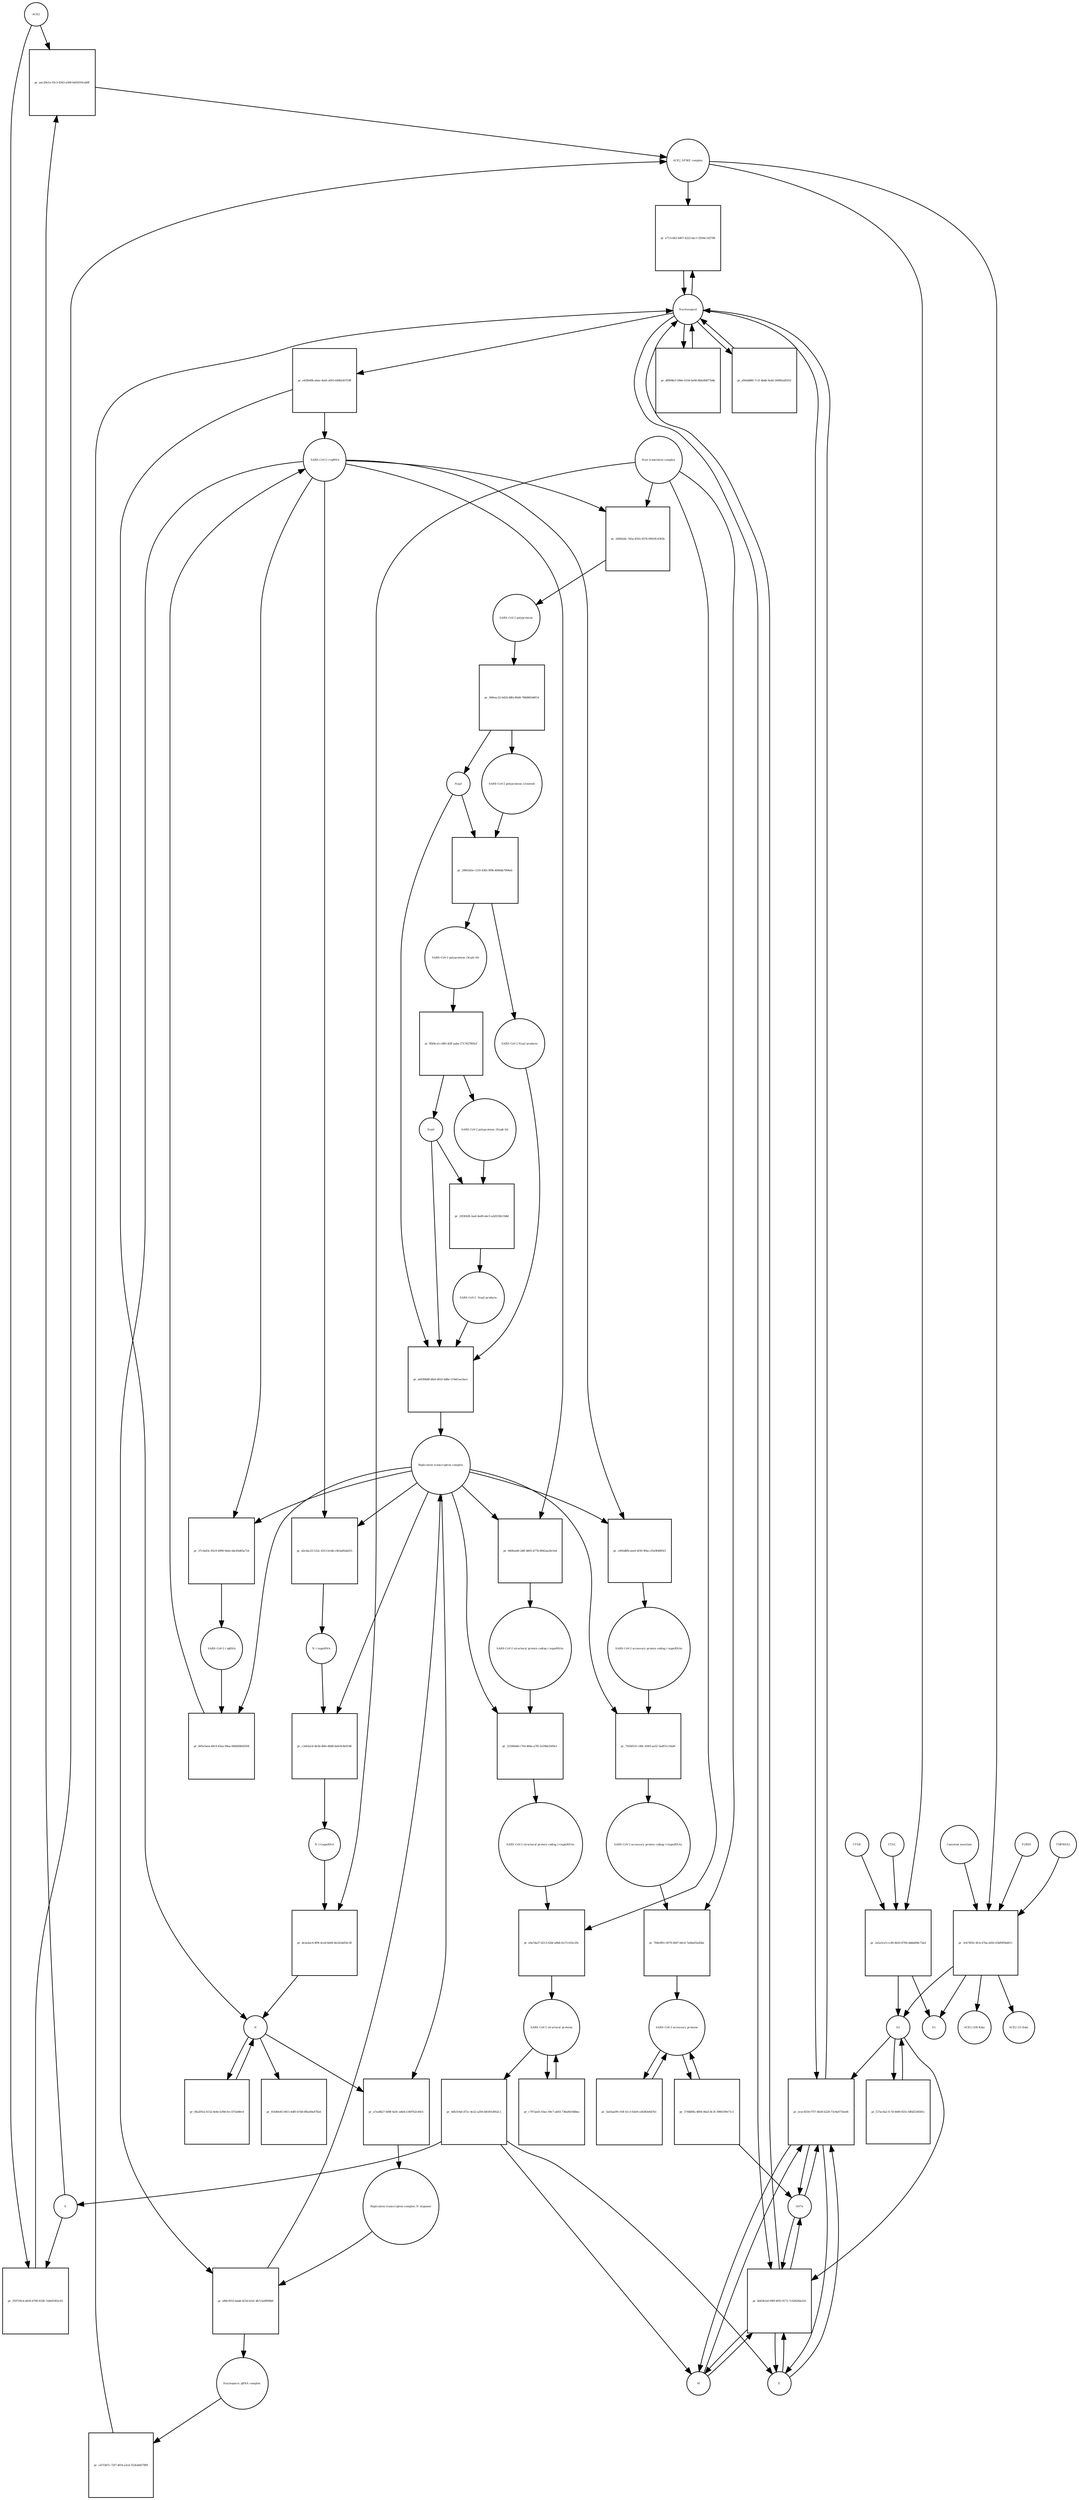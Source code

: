 strict digraph  {
ACE2 [annotation="", bipartite=0, cls=macromolecule, fontsize=4, label=ACE2, shape=circle];
"pr_aac20e1a-33c3-4343-a568-6a02010cab9f" [annotation="", bipartite=1, cls=process, fontsize=4, label="pr_aac20e1a-33c3-4343-a568-6a02010cab9f", shape=square];
"ACE2_SPIKE complex" [annotation="", bipartite=0, cls=complex, fontsize=4, label="ACE2_SPIKE complex", shape=circle];
S [annotation=urn_miriam_uniprot_P0DTC2, bipartite=0, cls="macromolecule multimer", fontsize=4, label=S, shape=circle];
Nucleocapsid [annotation="urn_miriam_obo.go_GO%3A0019013", bipartite=0, cls=complex, fontsize=4, label=Nucleocapsid, shape=circle];
"pr_a711c663-b407-4222-bec1-f2f44c1d3788" [annotation="", bipartite=1, cls=process, fontsize=4, label="pr_a711c663-b407-4222-bec1-f2f44c1d3788", shape=square];
"pr_2a5a5ce3-cc80-4b20-8784-ddddd94c73a4" [annotation="", bipartite=1, cls=process, fontsize=4, label="pr_2a5a5ce3-cc80-4b20-8784-ddddd94c73a4", shape=square];
S2 [annotation=urn_miriam_interpro_IPR002552, bipartite=0, cls=macromolecule, fontsize=4, label=S2, shape=circle];
CTSB [annotation="", bipartite=0, cls=macromolecule, fontsize=4, label=CTSB, shape=circle];
CTSL [annotation="", bipartite=0, cls=macromolecule, fontsize=4, label=CTSL, shape=circle];
S1 [annotation=urn_miriam_interpro_IPR002551, bipartite=0, cls=macromolecule, fontsize=4, label=S1, shape=circle];
"pr_359729cd-4459-4708-8338-7a8ef0302c63" [annotation="", bipartite=1, cls=process, fontsize=4, label="pr_359729cd-4459-4708-8338-7a8ef0302c63", shape=square];
"pr_4b43b1a6-f4f9-4f93-9173-7c0282fda102" [annotation="", bipartite=1, cls=process, fontsize=4, label="pr_4b43b1a6-f4f9-4f93-9173-7c0282fda102", shape=square];
E [annotation=urn_miriam_uniprot_P0DTC4, bipartite=0, cls=macromolecule, fontsize=4, label=E, shape=circle];
M [annotation=urn_miriam_uniprot_P0DTC5, bipartite=0, cls=macromolecule, fontsize=4, label=M, shape=circle];
Orf7a [annotation=urn_miriam_uniprot_P0DTC7, bipartite=0, cls=macromolecule, fontsize=4, label=Orf7a, shape=circle];
"pr_e42fb00b-a6ae-4eb5-a003-64062457f3ff" [annotation="", bipartite=1, cls=process, fontsize=4, label="pr_e42fb00b-a6ae-4eb5-a003-64062457f3ff", shape=square];
" SARS-CoV-2 (+)gRNA" [annotation=urn_miriam_refseq_NC_045512, bipartite=0, cls="nucleic acid feature", fontsize=4, label=" SARS-CoV-2 (+)gRNA", shape=circle];
N [annotation=urn_miriam_uniprot_P0DTC9, bipartite=0, cls="macromolecule multimer", fontsize=4, label=N, shape=circle];
"SARS-CoV-2 polyproteins" [annotation="", bipartite=0, cls=complex, fontsize=4, label="SARS-CoV-2 polyproteins", shape=circle];
"pr_569eac22-6d24-48fa-86d4-788d96546f14" [annotation="", bipartite=1, cls=process, fontsize=4, label="pr_569eac22-6d24-48fa-86d4-788d96546f14", shape=square];
"SARS-CoV-2 polyproteins (cleaved)" [annotation="", bipartite=0, cls=complex, fontsize=4, label="SARS-CoV-2 polyproteins (cleaved)", shape=circle];
Nsp3 [annotation=urn_miriam_ncbiprotein_YP_009725299, bipartite=0, cls=macromolecule, fontsize=4, label=Nsp3, shape=circle];
"pr_df809bcf-09de-4104-be98-8bfa90877b4b" [annotation="", bipartite=1, cls=process, fontsize=4, label="pr_df809bcf-09de-4104-be98-8bfa90877b4b", shape=square];
"pr_d564d880-7c1f-4bdb-9a44-249f82af0352" [annotation="", bipartite=1, cls=process, fontsize=4, label="pr_d564d880-7c1f-4bdb-9a44-249f82af0352", shape=square];
"SARS-CoV-2 structural proteins" [annotation="", bipartite=0, cls=complex, fontsize=4, label="SARS-CoV-2 structural proteins", shape=circle];
"pr_4db319af-d72c-4e22-a204-b816f1d952c2" [annotation="", bipartite=1, cls=process, fontsize=4, label="pr_4db319af-d72c-4e22-a204-b816f1d952c2", shape=square];
"pr_91b40e45-0415-4df0-b7dd-0fba49a4782d" [annotation="", bipartite=1, cls=process, fontsize=4, label="pr_91b40e45-0415-4df0-b7dd-0fba49a4782d", shape=square];
"SARS-CoV-2 accessory proteins" [annotation="", bipartite=0, cls=complex, fontsize=4, label="SARS-CoV-2 accessory proteins", shape=circle];
"pr_5a43aa99-c93f-41c3-83e9-cd4383e6d7b1" [annotation="", bipartite=1, cls=process, fontsize=4, label="pr_5a43aa99-c93f-41c3-83e9-cd4383e6d7b1", shape=square];
"pr_c707aed1-03ac-49c7-ab93-736a8419dbea" [annotation="", bipartite=1, cls=process, fontsize=4, label="pr_c707aed1-03ac-49c7-ab93-736a8419dbea", shape=square];
"pr_0fa2f41a-415a-4e4e-b39d-0cc1f7a0d0c4" [annotation="", bipartite=1, cls=process, fontsize=4, label="pr_0fa2f41a-415a-4e4e-b39d-0cc1f7a0d0c4", shape=square];
"SARS-CoV-2 accessory protein coding (-)sgmRNAs" [annotation="", bipartite=0, cls=complex, fontsize=4, label="SARS-CoV-2 accessory protein coding (-)sgmRNAs", shape=circle];
"pr_741b9331-c60c-4583-aa32-5adf31c10af6" [annotation="", bipartite=1, cls=process, fontsize=4, label="pr_741b9331-c60c-4583-aa32-5adf31c10af6", shape=square];
"SARS-CoV-2 accessory protein coding (+)sgmRNAs" [annotation="", bipartite=0, cls=complex, fontsize=4, label="SARS-CoV-2 accessory protein coding (+)sgmRNAs", shape=circle];
"Replication transcription complex" [annotation="", bipartite=0, cls=complex, fontsize=4, label="Replication transcription complex", shape=circle];
"SARS-CoV-2 structural protein coding (-)sgmRNAs" [annotation="", bipartite=0, cls=complex, fontsize=4, label="SARS-CoV-2 structural protein coding (-)sgmRNAs", shape=circle];
"pr_32168e8d-c7e4-46da-a7f0-1e59be1b95e1" [annotation="", bipartite=1, cls=process, fontsize=4, label="pr_32168e8d-c7e4-46da-a7f0-1e59be1b95e1", shape=square];
"SARS-CoV-2 structural protein coding (+)sgmRNAs" [annotation="", bipartite=0, cls=complex, fontsize=4, label="SARS-CoV-2 structural protein coding (+)sgmRNAs", shape=circle];
"N (-)sgmRNA" [annotation="", bipartite=0, cls="nucleic acid feature", fontsize=4, label="N (-)sgmRNA", shape=circle];
"pr_c2eb2ac6-de5b-4bfe-88db-befe9c8e0146" [annotation="", bipartite=1, cls=process, fontsize=4, label="pr_c2eb2ac6-de5b-4bfe-88db-befe9c8e0146", shape=square];
"N (+)sgmRNA" [annotation="", bipartite=0, cls="nucleic acid feature", fontsize=4, label="N (+)sgmRNA", shape=circle];
"pr_4e2a4ac4-4f9f-4ca8-bb94-8a542dd50c38" [annotation="", bipartite=1, cls=process, fontsize=4, label="pr_4e2a4ac4-4f9f-4ca8-bb94-8a542dd50c38", shape=square];
"Host translation complex" [annotation="urn_miriam_obo.go_GO%3A0070992", bipartite=0, cls=complex, fontsize=4, label="Host translation complex", shape=circle];
"pr_7b9e9f01-0079-49d7-b6c8-7ad4e65ed5be" [annotation="", bipartite=1, cls=process, fontsize=4, label="pr_7b9e9f01-0079-49d7-b6c8-7ad4e65ed5be", shape=square];
"pr_e9a7da37-8213-42bf-a8b8-b127c416c29c" [annotation="", bipartite=1, cls=process, fontsize=4, label="pr_e9a7da37-8213-42bf-a8b8-b127c416c29c", shape=square];
"Nucleoporin_gRNA complex " [annotation="urn_miriam_obo.go_GO%3A0019013", bipartite=0, cls=complex, fontsize=4, label="Nucleoporin_gRNA complex ", shape=circle];
"pr_cd73367c-72f7-4f54-a3cd-552b3d4578f9" [annotation="", bipartite=1, cls=process, fontsize=4, label="pr_cd73367c-72f7-4f54-a3cd-552b3d4578f9", shape=square];
"pr_3748d0fa-4804-46a5-8c3f-3906109e71c1" [annotation="", bipartite=1, cls=process, fontsize=4, label="pr_3748d0fa-4804-46a5-8c3f-3906109e71c1", shape=square];
"pr_3cb74f50-3fcb-47ba-a650-43bf995bd011" [annotation="", bipartite=1, cls=process, fontsize=4, label="pr_3cb74f50-3fcb-47ba-a650-43bf995bd011", shape=square];
FURIN [annotation="", bipartite=0, cls=macromolecule, fontsize=4, label=FURIN, shape=circle];
TMPRSS2 [annotation="", bipartite=0, cls=macromolecule, fontsize=4, label=TMPRSS2, shape=circle];
"Camostat mesylate" [annotation="urn_miriam_pubchem.compound_2536", bipartite=0, cls="simple chemical", fontsize=4, label="Camostat mesylate", shape=circle];
"ACE2 (100 Kda)" [annotation="", bipartite=0, cls=macromolecule, fontsize=4, label="ACE2 (100 Kda)", shape=circle];
"ACE2 (15 Kda)" [annotation="", bipartite=0, cls=macromolecule, fontsize=4, label="ACE2 (15 Kda)", shape=circle];
"pr_f27ac0a2-fc7d-4449-925c-fdfd2536581c" [annotation="", bipartite=1, cls=process, fontsize=4, label="pr_f27ac0a2-fc7d-4449-925c-fdfd2536581c", shape=square];
"pr_20663d3e-c210-4382-9f9b-4066da7904eb" [annotation="", bipartite=1, cls=process, fontsize=4, label="pr_20663d3e-c210-4382-9f9b-4066da7904eb", shape=square];
"SARS-CoV-2 Nsp3 products" [annotation="", bipartite=0, cls=complex, fontsize=4, label="SARS-CoV-2 Nsp3 products", shape=circle];
"SARS-CoV-2 polyproteins (Nsp5-16)" [annotation="", bipartite=0, cls=complex, fontsize=4, label="SARS-CoV-2 polyproteins (Nsp5-16)", shape=circle];
"pr_ffbf4ce5-c685-45ff-aabe-2717827805cf" [annotation="", bipartite=1, cls=process, fontsize=4, label="pr_ffbf4ce5-c685-45ff-aabe-2717827805cf", shape=square];
"SARS-CoV-2 polyproteins (Nsp6-16)" [annotation="", bipartite=0, cls=complex, fontsize=4, label="SARS-CoV-2 polyproteins (Nsp6-16)", shape=circle];
Nsp5 [annotation=urn_miriam_ncbiprotein_YP_009725301, bipartite=0, cls=macromolecule, fontsize=4, label=Nsp5, shape=circle];
"pr_22f2fd28-2aaf-4ed9-abc5-a2d333b11b8d" [annotation="", bipartite=1, cls=process, fontsize=4, label="pr_22f2fd28-2aaf-4ed9-abc5-a2d333b11b8d", shape=square];
"SARS-CoV-2  Nsp5 products" [annotation="", bipartite=0, cls=complex, fontsize=4, label="SARS-CoV-2  Nsp5 products", shape=circle];
"pr_206fd2dc-7d5a-4593-9376-9991ffc63f2b" [annotation="", bipartite=1, cls=process, fontsize=4, label="pr_206fd2dc-7d5a-4593-9376-9991ffc63f2b", shape=square];
"pr_ab030b88-dfa6-4632-bd8e-119efcae3ace" [annotation="", bipartite=1, cls=process, fontsize=4, label="pr_ab030b88-dfa6-4632-bd8e-119efcae3ace", shape=square];
"Replication transcription complex_N oligomer" [annotation="", bipartite=0, cls=complex, fontsize=4, label="Replication transcription complex_N oligomer", shape=circle];
"pr_e88c9552-bedd-4534-b1b1-4b7cb28909b0" [annotation="", bipartite=1, cls=process, fontsize=4, label="pr_e88c9552-bedd-4534-b1b1-4b7cb28909b0", shape=square];
"pr_37c0a83c-85c9-4990-9e6e-6dc83d65a724" [annotation="", bipartite=1, cls=process, fontsize=4, label="pr_37c0a83c-85c9-4990-9e6e-6dc83d65a724", shape=square];
" SARS-CoV-2 (-)gRNA" [annotation=urn_miriam_refseq_NC_045512, bipartite=0, cls="nucleic acid feature", fontsize=4, label=" SARS-CoV-2 (-)gRNA", shape=circle];
"pr_d2cdac25-532c-4313-b1db-c063a85da015" [annotation="", bipartite=1, cls=process, fontsize=4, label="pr_d2cdac25-532c-4313-b1db-c063a85da015", shape=square];
"pr_060feeb9-24ff-4805-b77b-8942aa2fe1b4" [annotation="", bipartite=1, cls=process, fontsize=4, label="pr_060feeb9-24ff-4805-b77b-8942aa2fe1b4", shape=square];
"pr_c905d8fb-aea9-4f20-9f4a-cf5e9f4895f3" [annotation="", bipartite=1, cls=process, fontsize=4, label="pr_c905d8fb-aea9-4f20-9f4a-cf5e9f4895f3", shape=square];
"pr_485e3aee-40c9-45aa-99aa-668d28b92958" [annotation="", bipartite=1, cls=process, fontsize=4, label="pr_485e3aee-40c9-45aa-99aa-668d28b92958", shape=square];
"pr_a7ea8b27-b08f-4a9c-a8e8-e3497b2c4451" [annotation="", bipartite=1, cls=process, fontsize=4, label="pr_a7ea8b27-b08f-4a9c-a8e8-e3497b2c4451", shape=square];
"pr_ecec4550-f757-4b58-b228-73c8a071bed4" [annotation="", bipartite=1, cls=process, fontsize=4, label="pr_ecec4550-f757-4b58-b228-73c8a071bed4", shape=square];
ACE2 -> "pr_aac20e1a-33c3-4343-a568-6a02010cab9f"  [annotation="", interaction_type=consumption];
ACE2 -> "pr_359729cd-4459-4708-8338-7a8ef0302c63"  [annotation="", interaction_type=consumption];
"pr_aac20e1a-33c3-4343-a568-6a02010cab9f" -> "ACE2_SPIKE complex"  [annotation="", interaction_type=production];
"ACE2_SPIKE complex" -> "pr_a711c663-b407-4222-bec1-f2f44c1d3788"  [annotation="urn_miriam_pubmed_32142651|urn_miriam_pubmed_32094589|urn_miriam_taxonomy_2697049", interaction_type=stimulation];
"ACE2_SPIKE complex" -> "pr_2a5a5ce3-cc80-4b20-8784-ddddd94c73a4"  [annotation="", interaction_type=consumption];
"ACE2_SPIKE complex" -> "pr_3cb74f50-3fcb-47ba-a650-43bf995bd011"  [annotation="", interaction_type=consumption];
S -> "pr_aac20e1a-33c3-4343-a568-6a02010cab9f"  [annotation="", interaction_type=consumption];
S -> "pr_359729cd-4459-4708-8338-7a8ef0302c63"  [annotation="", interaction_type=consumption];
Nucleocapsid -> "pr_a711c663-b407-4222-bec1-f2f44c1d3788"  [annotation="", interaction_type=consumption];
Nucleocapsid -> "pr_4b43b1a6-f4f9-4f93-9173-7c0282fda102"  [annotation="", interaction_type=consumption];
Nucleocapsid -> "pr_e42fb00b-a6ae-4eb5-a003-64062457f3ff"  [annotation="", interaction_type=consumption];
Nucleocapsid -> "pr_df809bcf-09de-4104-be98-8bfa90877b4b"  [annotation="", interaction_type=consumption];
Nucleocapsid -> "pr_d564d880-7c1f-4bdb-9a44-249f82af0352"  [annotation="", interaction_type=consumption];
Nucleocapsid -> "pr_ecec4550-f757-4b58-b228-73c8a071bed4"  [annotation="", interaction_type=consumption];
"pr_a711c663-b407-4222-bec1-f2f44c1d3788" -> Nucleocapsid  [annotation="", interaction_type=production];
"pr_2a5a5ce3-cc80-4b20-8784-ddddd94c73a4" -> S2  [annotation="", interaction_type=production];
"pr_2a5a5ce3-cc80-4b20-8784-ddddd94c73a4" -> S1  [annotation="", interaction_type=production];
S2 -> "pr_4b43b1a6-f4f9-4f93-9173-7c0282fda102"  [annotation="urn_miriam_pubmed_32142651|urn_miriam_pubmed_32094589|urn_miriam_pubmed_32047258|urn_miriam_taxonomy_2697049", interaction_type=stimulation];
S2 -> "pr_f27ac0a2-fc7d-4449-925c-fdfd2536581c"  [annotation="", interaction_type=consumption];
S2 -> "pr_ecec4550-f757-4b58-b228-73c8a071bed4"  [annotation="urn_miriam_pubmed_32142651|urn_miriam_pubmed_32047258|urn_miriam_taxonomy_2697049", interaction_type=stimulation];
CTSB -> "pr_2a5a5ce3-cc80-4b20-8784-ddddd94c73a4"  [annotation="urn_miriam_pubmed_32142651|urn_miriam_taxonomy_2697049", interaction_type=catalysis];
CTSL -> "pr_2a5a5ce3-cc80-4b20-8784-ddddd94c73a4"  [annotation="urn_miriam_pubmed_32142651|urn_miriam_taxonomy_2697049", interaction_type=catalysis];
"pr_359729cd-4459-4708-8338-7a8ef0302c63" -> "ACE2_SPIKE complex"  [annotation="", interaction_type=production];
"pr_4b43b1a6-f4f9-4f93-9173-7c0282fda102" -> Nucleocapsid  [annotation="", interaction_type=production];
"pr_4b43b1a6-f4f9-4f93-9173-7c0282fda102" -> E  [annotation="", interaction_type=production];
"pr_4b43b1a6-f4f9-4f93-9173-7c0282fda102" -> M  [annotation="", interaction_type=production];
"pr_4b43b1a6-f4f9-4f93-9173-7c0282fda102" -> Orf7a  [annotation="", interaction_type=production];
E -> "pr_4b43b1a6-f4f9-4f93-9173-7c0282fda102"  [annotation="", interaction_type=consumption];
E -> "pr_ecec4550-f757-4b58-b228-73c8a071bed4"  [annotation="", interaction_type=consumption];
M -> "pr_4b43b1a6-f4f9-4f93-9173-7c0282fda102"  [annotation="", interaction_type=consumption];
M -> "pr_ecec4550-f757-4b58-b228-73c8a071bed4"  [annotation="", interaction_type=consumption];
Orf7a -> "pr_4b43b1a6-f4f9-4f93-9173-7c0282fda102"  [annotation="", interaction_type=consumption];
Orf7a -> "pr_ecec4550-f757-4b58-b228-73c8a071bed4"  [annotation="", interaction_type=consumption];
"pr_e42fb00b-a6ae-4eb5-a003-64062457f3ff" -> " SARS-CoV-2 (+)gRNA"  [annotation="", interaction_type=production];
"pr_e42fb00b-a6ae-4eb5-a003-64062457f3ff" -> N  [annotation="", interaction_type=production];
" SARS-CoV-2 (+)gRNA" -> "pr_206fd2dc-7d5a-4593-9376-9991ffc63f2b"  [annotation="", interaction_type=consumption];
" SARS-CoV-2 (+)gRNA" -> "pr_e88c9552-bedd-4534-b1b1-4b7cb28909b0"  [annotation="", interaction_type=consumption];
" SARS-CoV-2 (+)gRNA" -> "pr_37c0a83c-85c9-4990-9e6e-6dc83d65a724"  [annotation="", interaction_type=consumption];
" SARS-CoV-2 (+)gRNA" -> "pr_d2cdac25-532c-4313-b1db-c063a85da015"  [annotation="", interaction_type=consumption];
" SARS-CoV-2 (+)gRNA" -> "pr_060feeb9-24ff-4805-b77b-8942aa2fe1b4"  [annotation="", interaction_type=consumption];
" SARS-CoV-2 (+)gRNA" -> "pr_c905d8fb-aea9-4f20-9f4a-cf5e9f4895f3"  [annotation="", interaction_type=consumption];
N -> "pr_91b40e45-0415-4df0-b7dd-0fba49a4782d"  [annotation="", interaction_type=consumption];
N -> "pr_0fa2f41a-415a-4e4e-b39d-0cc1f7a0d0c4"  [annotation="", interaction_type=consumption];
N -> "pr_a7ea8b27-b08f-4a9c-a8e8-e3497b2c4451"  [annotation="", interaction_type=consumption];
"SARS-CoV-2 polyproteins" -> "pr_569eac22-6d24-48fa-86d4-788d96546f14"  [annotation=urn_miriam_pubmed_31226023, interaction_type=catalysis];
"pr_569eac22-6d24-48fa-86d4-788d96546f14" -> "SARS-CoV-2 polyproteins (cleaved)"  [annotation="", interaction_type=production];
"pr_569eac22-6d24-48fa-86d4-788d96546f14" -> Nsp3  [annotation="", interaction_type=production];
"SARS-CoV-2 polyproteins (cleaved)" -> "pr_20663d3e-c210-4382-9f9b-4066da7904eb"  [annotation="", interaction_type=consumption];
Nsp3 -> "pr_20663d3e-c210-4382-9f9b-4066da7904eb"  [annotation="", interaction_type=catalysis];
Nsp3 -> "pr_ab030b88-dfa6-4632-bd8e-119efcae3ace"  [annotation="", interaction_type=consumption];
"pr_df809bcf-09de-4104-be98-8bfa90877b4b" -> Nucleocapsid  [annotation="", interaction_type=production];
"pr_d564d880-7c1f-4bdb-9a44-249f82af0352" -> Nucleocapsid  [annotation="", interaction_type=production];
"SARS-CoV-2 structural proteins" -> "pr_4db319af-d72c-4e22-a204-b816f1d952c2"  [annotation="", interaction_type=consumption];
"SARS-CoV-2 structural proteins" -> "pr_c707aed1-03ac-49c7-ab93-736a8419dbea"  [annotation="", interaction_type=consumption];
"pr_4db319af-d72c-4e22-a204-b816f1d952c2" -> M  [annotation="", interaction_type=production];
"pr_4db319af-d72c-4e22-a204-b816f1d952c2" -> E  [annotation="", interaction_type=production];
"pr_4db319af-d72c-4e22-a204-b816f1d952c2" -> S  [annotation="", interaction_type=production];
"SARS-CoV-2 accessory proteins" -> "pr_5a43aa99-c93f-41c3-83e9-cd4383e6d7b1"  [annotation="", interaction_type=consumption];
"SARS-CoV-2 accessory proteins" -> "pr_3748d0fa-4804-46a5-8c3f-3906109e71c1"  [annotation="", interaction_type=consumption];
"pr_5a43aa99-c93f-41c3-83e9-cd4383e6d7b1" -> "SARS-CoV-2 accessory proteins"  [annotation="", interaction_type=production];
"pr_c707aed1-03ac-49c7-ab93-736a8419dbea" -> "SARS-CoV-2 structural proteins"  [annotation="", interaction_type=production];
"pr_0fa2f41a-415a-4e4e-b39d-0cc1f7a0d0c4" -> N  [annotation="", interaction_type=production];
"SARS-CoV-2 accessory protein coding (-)sgmRNAs" -> "pr_741b9331-c60c-4583-aa32-5adf31c10af6"  [annotation="", interaction_type=consumption];
"pr_741b9331-c60c-4583-aa32-5adf31c10af6" -> "SARS-CoV-2 accessory protein coding (+)sgmRNAs"  [annotation="", interaction_type=production];
"SARS-CoV-2 accessory protein coding (+)sgmRNAs" -> "pr_7b9e9f01-0079-49d7-b6c8-7ad4e65ed5be"  [annotation="", interaction_type=consumption];
"Replication transcription complex" -> "pr_741b9331-c60c-4583-aa32-5adf31c10af6"  [annotation=urn_miriam_pubmed_31226023, interaction_type="necessary stimulation"];
"Replication transcription complex" -> "pr_32168e8d-c7e4-46da-a7f0-1e59be1b95e1"  [annotation=urn_miriam_pubmed_31226023, interaction_type="necessary stimulation"];
"Replication transcription complex" -> "pr_c2eb2ac6-de5b-4bfe-88db-befe9c8e0146"  [annotation=urn_miriam_pubmed_31226023, interaction_type="necessary stimulation"];
"Replication transcription complex" -> "pr_37c0a83c-85c9-4990-9e6e-6dc83d65a724"  [annotation=urn_miriam_pubmed_31226023, interaction_type="necessary stimulation"];
"Replication transcription complex" -> "pr_d2cdac25-532c-4313-b1db-c063a85da015"  [annotation=urn_miriam_pubmed_31226023, interaction_type="necessary stimulation"];
"Replication transcription complex" -> "pr_060feeb9-24ff-4805-b77b-8942aa2fe1b4"  [annotation=urn_miriam_pubmed_31226023, interaction_type="necessary stimulation"];
"Replication transcription complex" -> "pr_c905d8fb-aea9-4f20-9f4a-cf5e9f4895f3"  [annotation=urn_miriam_pubmed_31226023, interaction_type="necessary stimulation"];
"Replication transcription complex" -> "pr_485e3aee-40c9-45aa-99aa-668d28b92958"  [annotation=urn_miriam_pubmed_31226023, interaction_type="necessary stimulation"];
"Replication transcription complex" -> "pr_a7ea8b27-b08f-4a9c-a8e8-e3497b2c4451"  [annotation="", interaction_type=consumption];
"SARS-CoV-2 structural protein coding (-)sgmRNAs" -> "pr_32168e8d-c7e4-46da-a7f0-1e59be1b95e1"  [annotation="", interaction_type=consumption];
"pr_32168e8d-c7e4-46da-a7f0-1e59be1b95e1" -> "SARS-CoV-2 structural protein coding (+)sgmRNAs"  [annotation="", interaction_type=production];
"SARS-CoV-2 structural protein coding (+)sgmRNAs" -> "pr_e9a7da37-8213-42bf-a8b8-b127c416c29c"  [annotation="", interaction_type=consumption];
"N (-)sgmRNA" -> "pr_c2eb2ac6-de5b-4bfe-88db-befe9c8e0146"  [annotation="", interaction_type=consumption];
"pr_c2eb2ac6-de5b-4bfe-88db-befe9c8e0146" -> "N (+)sgmRNA"  [annotation="", interaction_type=production];
"N (+)sgmRNA" -> "pr_4e2a4ac4-4f9f-4ca8-bb94-8a542dd50c38"  [annotation="", interaction_type=consumption];
"pr_4e2a4ac4-4f9f-4ca8-bb94-8a542dd50c38" -> N  [annotation="", interaction_type=production];
"Host translation complex" -> "pr_4e2a4ac4-4f9f-4ca8-bb94-8a542dd50c38"  [annotation="", interaction_type="necessary stimulation"];
"Host translation complex" -> "pr_7b9e9f01-0079-49d7-b6c8-7ad4e65ed5be"  [annotation=urn_miriam_pubmed_31226023, interaction_type="necessary stimulation"];
"Host translation complex" -> "pr_e9a7da37-8213-42bf-a8b8-b127c416c29c"  [annotation=urn_miriam_pubmed_31226023, interaction_type="necessary stimulation"];
"Host translation complex" -> "pr_206fd2dc-7d5a-4593-9376-9991ffc63f2b"  [annotation="", interaction_type="necessary stimulation"];
"pr_7b9e9f01-0079-49d7-b6c8-7ad4e65ed5be" -> "SARS-CoV-2 accessory proteins"  [annotation="", interaction_type=production];
"pr_e9a7da37-8213-42bf-a8b8-b127c416c29c" -> "SARS-CoV-2 structural proteins"  [annotation="", interaction_type=production];
"Nucleoporin_gRNA complex " -> "pr_cd73367c-72f7-4f54-a3cd-552b3d4578f9"  [annotation="", interaction_type=consumption];
"pr_cd73367c-72f7-4f54-a3cd-552b3d4578f9" -> Nucleocapsid  [annotation="", interaction_type=production];
"pr_3748d0fa-4804-46a5-8c3f-3906109e71c1" -> "SARS-CoV-2 accessory proteins"  [annotation="", interaction_type=production];
"pr_3748d0fa-4804-46a5-8c3f-3906109e71c1" -> Orf7a  [annotation="", interaction_type=production];
"pr_3cb74f50-3fcb-47ba-a650-43bf995bd011" -> S2  [annotation="", interaction_type=production];
"pr_3cb74f50-3fcb-47ba-a650-43bf995bd011" -> "ACE2 (100 Kda)"  [annotation="", interaction_type=production];
"pr_3cb74f50-3fcb-47ba-a650-43bf995bd011" -> S1  [annotation="", interaction_type=production];
"pr_3cb74f50-3fcb-47ba-a650-43bf995bd011" -> "ACE2 (15 Kda)"  [annotation="", interaction_type=production];
FURIN -> "pr_3cb74f50-3fcb-47ba-a650-43bf995bd011"  [annotation="urn_miriam_pubmed_32142651|urn_miriam_pubmed_32362314|urn_miriam_taxonomy_2697049", interaction_type=catalysis];
TMPRSS2 -> "pr_3cb74f50-3fcb-47ba-a650-43bf995bd011"  [annotation="urn_miriam_pubmed_32142651|urn_miriam_pubmed_32362314|urn_miriam_taxonomy_2697049", interaction_type=catalysis];
"Camostat mesylate" -> "pr_3cb74f50-3fcb-47ba-a650-43bf995bd011"  [annotation="urn_miriam_pubmed_32142651|urn_miriam_pubmed_32362314|urn_miriam_taxonomy_2697049", interaction_type=inhibition];
"pr_f27ac0a2-fc7d-4449-925c-fdfd2536581c" -> S2  [annotation="", interaction_type=production];
"pr_20663d3e-c210-4382-9f9b-4066da7904eb" -> "SARS-CoV-2 Nsp3 products"  [annotation="", interaction_type=production];
"pr_20663d3e-c210-4382-9f9b-4066da7904eb" -> "SARS-CoV-2 polyproteins (Nsp5-16)"  [annotation="", interaction_type=production];
"SARS-CoV-2 Nsp3 products" -> "pr_ab030b88-dfa6-4632-bd8e-119efcae3ace"  [annotation="", interaction_type=consumption];
"SARS-CoV-2 polyproteins (Nsp5-16)" -> "pr_ffbf4ce5-c685-45ff-aabe-2717827805cf"  [annotation="", interaction_type=catalysis];
"pr_ffbf4ce5-c685-45ff-aabe-2717827805cf" -> "SARS-CoV-2 polyproteins (Nsp6-16)"  [annotation="", interaction_type=production];
"pr_ffbf4ce5-c685-45ff-aabe-2717827805cf" -> Nsp5  [annotation="", interaction_type=production];
"SARS-CoV-2 polyproteins (Nsp6-16)" -> "pr_22f2fd28-2aaf-4ed9-abc5-a2d333b11b8d"  [annotation="", interaction_type=consumption];
Nsp5 -> "pr_22f2fd28-2aaf-4ed9-abc5-a2d333b11b8d"  [annotation="", interaction_type=catalysis];
Nsp5 -> "pr_ab030b88-dfa6-4632-bd8e-119efcae3ace"  [annotation="", interaction_type=consumption];
"pr_22f2fd28-2aaf-4ed9-abc5-a2d333b11b8d" -> "SARS-CoV-2  Nsp5 products"  [annotation="", interaction_type=production];
"SARS-CoV-2  Nsp5 products" -> "pr_ab030b88-dfa6-4632-bd8e-119efcae3ace"  [annotation="", interaction_type=consumption];
"pr_206fd2dc-7d5a-4593-9376-9991ffc63f2b" -> "SARS-CoV-2 polyproteins"  [annotation="", interaction_type=production];
"pr_ab030b88-dfa6-4632-bd8e-119efcae3ace" -> "Replication transcription complex"  [annotation="", interaction_type=production];
"Replication transcription complex_N oligomer" -> "pr_e88c9552-bedd-4534-b1b1-4b7cb28909b0"  [annotation="", interaction_type=consumption];
"pr_e88c9552-bedd-4534-b1b1-4b7cb28909b0" -> "Nucleoporin_gRNA complex "  [annotation="", interaction_type=production];
"pr_e88c9552-bedd-4534-b1b1-4b7cb28909b0" -> "Replication transcription complex"  [annotation="", interaction_type=production];
"pr_37c0a83c-85c9-4990-9e6e-6dc83d65a724" -> " SARS-CoV-2 (-)gRNA"  [annotation="", interaction_type=production];
" SARS-CoV-2 (-)gRNA" -> "pr_485e3aee-40c9-45aa-99aa-668d28b92958"  [annotation="", interaction_type=consumption];
"pr_d2cdac25-532c-4313-b1db-c063a85da015" -> "N (-)sgmRNA"  [annotation="", interaction_type=production];
"pr_060feeb9-24ff-4805-b77b-8942aa2fe1b4" -> "SARS-CoV-2 structural protein coding (-)sgmRNAs"  [annotation="", interaction_type=production];
"pr_c905d8fb-aea9-4f20-9f4a-cf5e9f4895f3" -> "SARS-CoV-2 accessory protein coding (-)sgmRNAs"  [annotation="", interaction_type=production];
"pr_485e3aee-40c9-45aa-99aa-668d28b92958" -> " SARS-CoV-2 (+)gRNA"  [annotation="", interaction_type=production];
"pr_a7ea8b27-b08f-4a9c-a8e8-e3497b2c4451" -> "Replication transcription complex_N oligomer"  [annotation="", interaction_type=production];
"pr_ecec4550-f757-4b58-b228-73c8a071bed4" -> Nucleocapsid  [annotation="", interaction_type=production];
"pr_ecec4550-f757-4b58-b228-73c8a071bed4" -> Orf7a  [annotation="", interaction_type=production];
"pr_ecec4550-f757-4b58-b228-73c8a071bed4" -> E  [annotation="", interaction_type=production];
"pr_ecec4550-f757-4b58-b228-73c8a071bed4" -> M  [annotation="", interaction_type=production];
}
